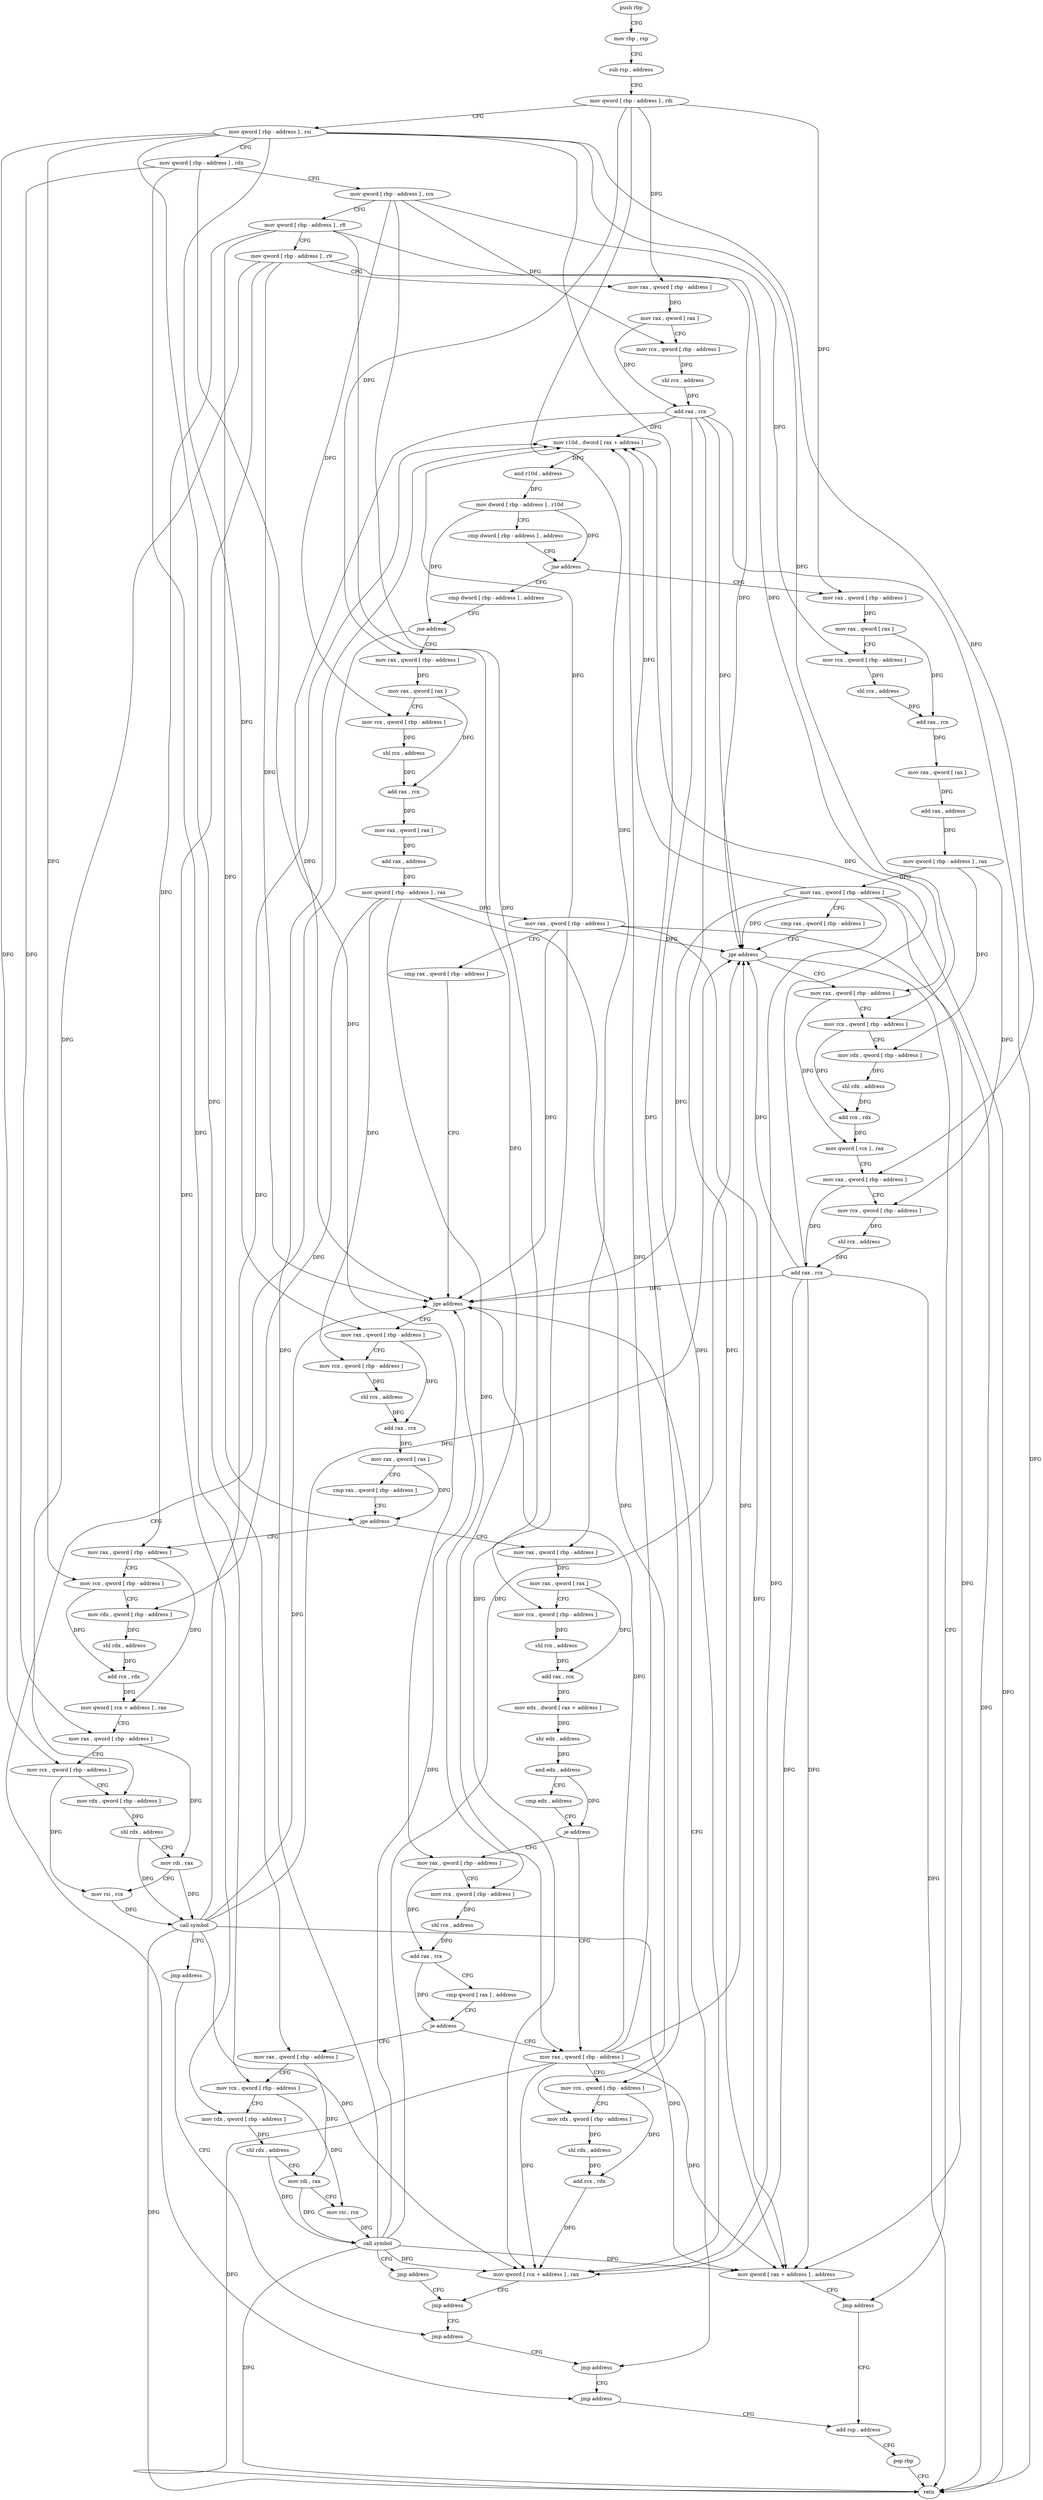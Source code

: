 digraph "func" {
"4321616" [label = "push rbp" ]
"4321617" [label = "mov rbp , rsp" ]
"4321620" [label = "sub rsp , address" ]
"4321624" [label = "mov qword [ rbp - address ] , rdi" ]
"4321628" [label = "mov qword [ rbp - address ] , rsi" ]
"4321632" [label = "mov qword [ rbp - address ] , rdx" ]
"4321636" [label = "mov qword [ rbp - address ] , rcx" ]
"4321640" [label = "mov qword [ rbp - address ] , r8" ]
"4321644" [label = "mov qword [ rbp - address ] , r9" ]
"4321648" [label = "mov rax , qword [ rbp - address ]" ]
"4321652" [label = "mov rax , qword [ rax ]" ]
"4321655" [label = "mov rcx , qword [ rbp - address ]" ]
"4321659" [label = "shl rcx , address" ]
"4321663" [label = "add rax , rcx" ]
"4321666" [label = "mov r10d , dword [ rax + address ]" ]
"4321670" [label = "and r10d , address" ]
"4321677" [label = "mov dword [ rbp - address ] , r10d" ]
"4321681" [label = "cmp dword [ rbp - address ] , address" ]
"4321685" [label = "jne address" ]
"4321786" [label = "cmp dword [ rbp - address ] , address" ]
"4321691" [label = "mov rax , qword [ rbp - address ]" ]
"4321790" [label = "jne address" ]
"4322055" [label = "jmp address" ]
"4321796" [label = "mov rax , qword [ rbp - address ]" ]
"4321695" [label = "mov rax , qword [ rax ]" ]
"4321698" [label = "mov rcx , qword [ rbp - address ]" ]
"4321702" [label = "shl rcx , address" ]
"4321706" [label = "add rax , rcx" ]
"4321709" [label = "mov rax , qword [ rax ]" ]
"4321712" [label = "add rax , address" ]
"4321718" [label = "mov qword [ rbp - address ] , rax" ]
"4321722" [label = "mov rax , qword [ rbp - address ]" ]
"4321726" [label = "cmp rax , qword [ rbp - address ]" ]
"4321730" [label = "jge address" ]
"4321781" [label = "jmp address" ]
"4321736" [label = "mov rax , qword [ rbp - address ]" ]
"4322060" [label = "add rsp , address" ]
"4321800" [label = "mov rax , qword [ rax ]" ]
"4321803" [label = "mov rcx , qword [ rbp - address ]" ]
"4321807" [label = "shl rcx , address" ]
"4321811" [label = "add rax , rcx" ]
"4321814" [label = "mov rax , qword [ rax ]" ]
"4321817" [label = "add rax , address" ]
"4321823" [label = "mov qword [ rbp - address ] , rax" ]
"4321827" [label = "mov rax , qword [ rbp - address ]" ]
"4321831" [label = "cmp rax , qword [ rbp - address ]" ]
"4321835" [label = "jge address" ]
"4322050" [label = "jmp address" ]
"4321841" [label = "mov rax , qword [ rbp - address ]" ]
"4321740" [label = "mov rcx , qword [ rbp - address ]" ]
"4321744" [label = "mov rdx , qword [ rbp - address ]" ]
"4321748" [label = "shl rdx , address" ]
"4321752" [label = "add rcx , rdx" ]
"4321755" [label = "mov qword [ rcx ] , rax" ]
"4321758" [label = "mov rax , qword [ rbp - address ]" ]
"4321762" [label = "mov rcx , qword [ rbp - address ]" ]
"4321766" [label = "shl rcx , address" ]
"4321770" [label = "add rax , rcx" ]
"4321773" [label = "mov qword [ rax + address ] , address" ]
"4322064" [label = "pop rbp" ]
"4322065" [label = "retn" ]
"4321845" [label = "mov rcx , qword [ rbp - address ]" ]
"4321849" [label = "shl rcx , address" ]
"4321853" [label = "add rax , rcx" ]
"4321856" [label = "mov rax , qword [ rax ]" ]
"4321859" [label = "cmp rax , qword [ rbp - address ]" ]
"4321863" [label = "jge address" ]
"4321924" [label = "mov rax , qword [ rbp - address ]" ]
"4321869" [label = "mov rax , qword [ rbp - address ]" ]
"4321928" [label = "mov rax , qword [ rax ]" ]
"4321931" [label = "mov rcx , qword [ rbp - address ]" ]
"4321935" [label = "shl rcx , address" ]
"4321939" [label = "add rax , rcx" ]
"4321942" [label = "mov edx , dword [ rax + address ]" ]
"4321945" [label = "shr edx , address" ]
"4321948" [label = "and edx , address" ]
"4321951" [label = "cmp edx , address" ]
"4321954" [label = "je address" ]
"4322017" [label = "mov rax , qword [ rbp - address ]" ]
"4321960" [label = "mov rax , qword [ rbp - address ]" ]
"4321873" [label = "mov rcx , qword [ rbp - address ]" ]
"4321877" [label = "mov rdx , qword [ rbp - address ]" ]
"4321881" [label = "shl rdx , address" ]
"4321885" [label = "add rcx , rdx" ]
"4321888" [label = "mov qword [ rcx + address ] , rax" ]
"4321892" [label = "mov rax , qword [ rbp - address ]" ]
"4321896" [label = "mov rcx , qword [ rbp - address ]" ]
"4321900" [label = "mov rdx , qword [ rbp - address ]" ]
"4321904" [label = "shl rdx , address" ]
"4321908" [label = "mov rdi , rax" ]
"4321911" [label = "mov rsi , rcx" ]
"4321914" [label = "call symbol" ]
"4321919" [label = "jmp address" ]
"4322045" [label = "jmp address" ]
"4322021" [label = "mov rcx , qword [ rbp - address ]" ]
"4322025" [label = "mov rdx , qword [ rbp - address ]" ]
"4322029" [label = "shl rdx , address" ]
"4322033" [label = "add rcx , rdx" ]
"4322036" [label = "mov qword [ rcx + address ] , rax" ]
"4322040" [label = "jmp address" ]
"4321964" [label = "mov rcx , qword [ rbp - address ]" ]
"4321968" [label = "shl rcx , address" ]
"4321972" [label = "add rax , rcx" ]
"4321975" [label = "cmp qword [ rax ] , address" ]
"4321979" [label = "je address" ]
"4321985" [label = "mov rax , qword [ rbp - address ]" ]
"4321989" [label = "mov rcx , qword [ rbp - address ]" ]
"4321993" [label = "mov rdx , qword [ rbp - address ]" ]
"4321997" [label = "shl rdx , address" ]
"4322001" [label = "mov rdi , rax" ]
"4322004" [label = "mov rsi , rcx" ]
"4322007" [label = "call symbol" ]
"4322012" [label = "jmp address" ]
"4321616" -> "4321617" [ label = "CFG" ]
"4321617" -> "4321620" [ label = "CFG" ]
"4321620" -> "4321624" [ label = "CFG" ]
"4321624" -> "4321628" [ label = "CFG" ]
"4321624" -> "4321648" [ label = "DFG" ]
"4321624" -> "4321691" [ label = "DFG" ]
"4321624" -> "4321796" [ label = "DFG" ]
"4321624" -> "4321924" [ label = "DFG" ]
"4321628" -> "4321632" [ label = "CFG" ]
"4321628" -> "4321740" [ label = "DFG" ]
"4321628" -> "4321758" [ label = "DFG" ]
"4321628" -> "4321841" [ label = "DFG" ]
"4321628" -> "4321873" [ label = "DFG" ]
"4321628" -> "4321896" [ label = "DFG" ]
"4321628" -> "4322021" [ label = "DFG" ]
"4321628" -> "4321985" [ label = "DFG" ]
"4321632" -> "4321636" [ label = "CFG" ]
"4321632" -> "4321892" [ label = "DFG" ]
"4321632" -> "4321960" [ label = "DFG" ]
"4321632" -> "4321989" [ label = "DFG" ]
"4321636" -> "4321640" [ label = "CFG" ]
"4321636" -> "4321655" [ label = "DFG" ]
"4321636" -> "4321698" [ label = "DFG" ]
"4321636" -> "4321803" [ label = "DFG" ]
"4321636" -> "4321931" [ label = "DFG" ]
"4321640" -> "4321644" [ label = "CFG" ]
"4321640" -> "4321736" [ label = "DFG" ]
"4321640" -> "4321863" [ label = "DFG" ]
"4321640" -> "4321869" [ label = "DFG" ]
"4321640" -> "4322017" [ label = "DFG" ]
"4321644" -> "4321648" [ label = "CFG" ]
"4321644" -> "4321730" [ label = "DFG" ]
"4321644" -> "4321835" [ label = "DFG" ]
"4321644" -> "4321900" [ label = "DFG" ]
"4321644" -> "4321993" [ label = "DFG" ]
"4321648" -> "4321652" [ label = "DFG" ]
"4321652" -> "4321655" [ label = "CFG" ]
"4321652" -> "4321663" [ label = "DFG" ]
"4321655" -> "4321659" [ label = "DFG" ]
"4321659" -> "4321663" [ label = "DFG" ]
"4321663" -> "4321666" [ label = "DFG" ]
"4321663" -> "4321730" [ label = "DFG" ]
"4321663" -> "4321835" [ label = "DFG" ]
"4321663" -> "4321773" [ label = "DFG" ]
"4321663" -> "4322065" [ label = "DFG" ]
"4321663" -> "4322036" [ label = "DFG" ]
"4321666" -> "4321670" [ label = "DFG" ]
"4321670" -> "4321677" [ label = "DFG" ]
"4321677" -> "4321681" [ label = "CFG" ]
"4321677" -> "4321685" [ label = "DFG" ]
"4321677" -> "4321790" [ label = "DFG" ]
"4321681" -> "4321685" [ label = "CFG" ]
"4321685" -> "4321786" [ label = "CFG" ]
"4321685" -> "4321691" [ label = "CFG" ]
"4321786" -> "4321790" [ label = "CFG" ]
"4321691" -> "4321695" [ label = "DFG" ]
"4321790" -> "4322055" [ label = "CFG" ]
"4321790" -> "4321796" [ label = "CFG" ]
"4322055" -> "4322060" [ label = "CFG" ]
"4321796" -> "4321800" [ label = "DFG" ]
"4321695" -> "4321698" [ label = "CFG" ]
"4321695" -> "4321706" [ label = "DFG" ]
"4321698" -> "4321702" [ label = "DFG" ]
"4321702" -> "4321706" [ label = "DFG" ]
"4321706" -> "4321709" [ label = "DFG" ]
"4321709" -> "4321712" [ label = "DFG" ]
"4321712" -> "4321718" [ label = "DFG" ]
"4321718" -> "4321722" [ label = "DFG" ]
"4321718" -> "4321744" [ label = "DFG" ]
"4321718" -> "4321762" [ label = "DFG" ]
"4321722" -> "4321726" [ label = "CFG" ]
"4321722" -> "4321666" [ label = "DFG" ]
"4321722" -> "4321730" [ label = "DFG" ]
"4321722" -> "4321835" [ label = "DFG" ]
"4321722" -> "4321773" [ label = "DFG" ]
"4321722" -> "4322065" [ label = "DFG" ]
"4321722" -> "4322036" [ label = "DFG" ]
"4321726" -> "4321730" [ label = "CFG" ]
"4321730" -> "4321781" [ label = "CFG" ]
"4321730" -> "4321736" [ label = "CFG" ]
"4321781" -> "4322060" [ label = "CFG" ]
"4321736" -> "4321740" [ label = "CFG" ]
"4321736" -> "4321755" [ label = "DFG" ]
"4322060" -> "4322064" [ label = "CFG" ]
"4321800" -> "4321803" [ label = "CFG" ]
"4321800" -> "4321811" [ label = "DFG" ]
"4321803" -> "4321807" [ label = "DFG" ]
"4321807" -> "4321811" [ label = "DFG" ]
"4321811" -> "4321814" [ label = "DFG" ]
"4321814" -> "4321817" [ label = "DFG" ]
"4321817" -> "4321823" [ label = "DFG" ]
"4321823" -> "4321827" [ label = "DFG" ]
"4321823" -> "4321845" [ label = "DFG" ]
"4321823" -> "4321877" [ label = "DFG" ]
"4321823" -> "4322025" [ label = "DFG" ]
"4321823" -> "4321964" [ label = "DFG" ]
"4321827" -> "4321831" [ label = "CFG" ]
"4321827" -> "4321666" [ label = "DFG" ]
"4321827" -> "4321730" [ label = "DFG" ]
"4321827" -> "4321835" [ label = "DFG" ]
"4321827" -> "4321773" [ label = "DFG" ]
"4321827" -> "4322065" [ label = "DFG" ]
"4321827" -> "4322036" [ label = "DFG" ]
"4321831" -> "4321835" [ label = "CFG" ]
"4321835" -> "4322050" [ label = "CFG" ]
"4321835" -> "4321841" [ label = "CFG" ]
"4322050" -> "4322055" [ label = "CFG" ]
"4321841" -> "4321845" [ label = "CFG" ]
"4321841" -> "4321853" [ label = "DFG" ]
"4321740" -> "4321744" [ label = "CFG" ]
"4321740" -> "4321752" [ label = "DFG" ]
"4321744" -> "4321748" [ label = "DFG" ]
"4321748" -> "4321752" [ label = "DFG" ]
"4321752" -> "4321755" [ label = "DFG" ]
"4321755" -> "4321758" [ label = "CFG" ]
"4321758" -> "4321762" [ label = "CFG" ]
"4321758" -> "4321770" [ label = "DFG" ]
"4321762" -> "4321766" [ label = "DFG" ]
"4321766" -> "4321770" [ label = "DFG" ]
"4321770" -> "4321773" [ label = "DFG" ]
"4321770" -> "4321666" [ label = "DFG" ]
"4321770" -> "4321730" [ label = "DFG" ]
"4321770" -> "4321835" [ label = "DFG" ]
"4321770" -> "4322065" [ label = "DFG" ]
"4321770" -> "4322036" [ label = "DFG" ]
"4321773" -> "4321781" [ label = "CFG" ]
"4322064" -> "4322065" [ label = "CFG" ]
"4321845" -> "4321849" [ label = "DFG" ]
"4321849" -> "4321853" [ label = "DFG" ]
"4321853" -> "4321856" [ label = "DFG" ]
"4321856" -> "4321859" [ label = "CFG" ]
"4321856" -> "4321863" [ label = "DFG" ]
"4321859" -> "4321863" [ label = "CFG" ]
"4321863" -> "4321924" [ label = "CFG" ]
"4321863" -> "4321869" [ label = "CFG" ]
"4321924" -> "4321928" [ label = "DFG" ]
"4321869" -> "4321873" [ label = "CFG" ]
"4321869" -> "4321888" [ label = "DFG" ]
"4321928" -> "4321931" [ label = "CFG" ]
"4321928" -> "4321939" [ label = "DFG" ]
"4321931" -> "4321935" [ label = "DFG" ]
"4321935" -> "4321939" [ label = "DFG" ]
"4321939" -> "4321942" [ label = "DFG" ]
"4321942" -> "4321945" [ label = "DFG" ]
"4321945" -> "4321948" [ label = "DFG" ]
"4321948" -> "4321951" [ label = "CFG" ]
"4321948" -> "4321954" [ label = "DFG" ]
"4321951" -> "4321954" [ label = "CFG" ]
"4321954" -> "4322017" [ label = "CFG" ]
"4321954" -> "4321960" [ label = "CFG" ]
"4322017" -> "4322021" [ label = "CFG" ]
"4322017" -> "4321666" [ label = "DFG" ]
"4322017" -> "4321773" [ label = "DFG" ]
"4322017" -> "4321730" [ label = "DFG" ]
"4322017" -> "4321835" [ label = "DFG" ]
"4322017" -> "4322065" [ label = "DFG" ]
"4322017" -> "4322036" [ label = "DFG" ]
"4321960" -> "4321964" [ label = "CFG" ]
"4321960" -> "4321972" [ label = "DFG" ]
"4321873" -> "4321877" [ label = "CFG" ]
"4321873" -> "4321885" [ label = "DFG" ]
"4321877" -> "4321881" [ label = "DFG" ]
"4321881" -> "4321885" [ label = "DFG" ]
"4321885" -> "4321888" [ label = "DFG" ]
"4321888" -> "4321892" [ label = "CFG" ]
"4321892" -> "4321896" [ label = "CFG" ]
"4321892" -> "4321908" [ label = "DFG" ]
"4321896" -> "4321900" [ label = "CFG" ]
"4321896" -> "4321911" [ label = "DFG" ]
"4321900" -> "4321904" [ label = "DFG" ]
"4321904" -> "4321908" [ label = "CFG" ]
"4321904" -> "4321914" [ label = "DFG" ]
"4321908" -> "4321911" [ label = "CFG" ]
"4321908" -> "4321914" [ label = "DFG" ]
"4321911" -> "4321914" [ label = "DFG" ]
"4321914" -> "4321919" [ label = "CFG" ]
"4321914" -> "4321666" [ label = "DFG" ]
"4321914" -> "4321773" [ label = "DFG" ]
"4321914" -> "4321730" [ label = "DFG" ]
"4321914" -> "4321835" [ label = "DFG" ]
"4321914" -> "4322065" [ label = "DFG" ]
"4321914" -> "4322036" [ label = "DFG" ]
"4321919" -> "4322045" [ label = "CFG" ]
"4322045" -> "4322050" [ label = "CFG" ]
"4322021" -> "4322025" [ label = "CFG" ]
"4322021" -> "4322033" [ label = "DFG" ]
"4322025" -> "4322029" [ label = "DFG" ]
"4322029" -> "4322033" [ label = "DFG" ]
"4322033" -> "4322036" [ label = "DFG" ]
"4322036" -> "4322040" [ label = "CFG" ]
"4322040" -> "4322045" [ label = "CFG" ]
"4321964" -> "4321968" [ label = "DFG" ]
"4321968" -> "4321972" [ label = "DFG" ]
"4321972" -> "4321975" [ label = "CFG" ]
"4321972" -> "4321979" [ label = "DFG" ]
"4321975" -> "4321979" [ label = "CFG" ]
"4321979" -> "4322017" [ label = "CFG" ]
"4321979" -> "4321985" [ label = "CFG" ]
"4321985" -> "4321989" [ label = "CFG" ]
"4321985" -> "4322001" [ label = "DFG" ]
"4321989" -> "4321993" [ label = "CFG" ]
"4321989" -> "4322004" [ label = "DFG" ]
"4321993" -> "4321997" [ label = "DFG" ]
"4321997" -> "4322001" [ label = "CFG" ]
"4321997" -> "4322007" [ label = "DFG" ]
"4322001" -> "4322004" [ label = "CFG" ]
"4322001" -> "4322007" [ label = "DFG" ]
"4322004" -> "4322007" [ label = "DFG" ]
"4322007" -> "4322012" [ label = "CFG" ]
"4322007" -> "4321666" [ label = "DFG" ]
"4322007" -> "4321773" [ label = "DFG" ]
"4322007" -> "4322036" [ label = "DFG" ]
"4322007" -> "4321730" [ label = "DFG" ]
"4322007" -> "4321835" [ label = "DFG" ]
"4322007" -> "4322065" [ label = "DFG" ]
"4322012" -> "4322040" [ label = "CFG" ]
}
